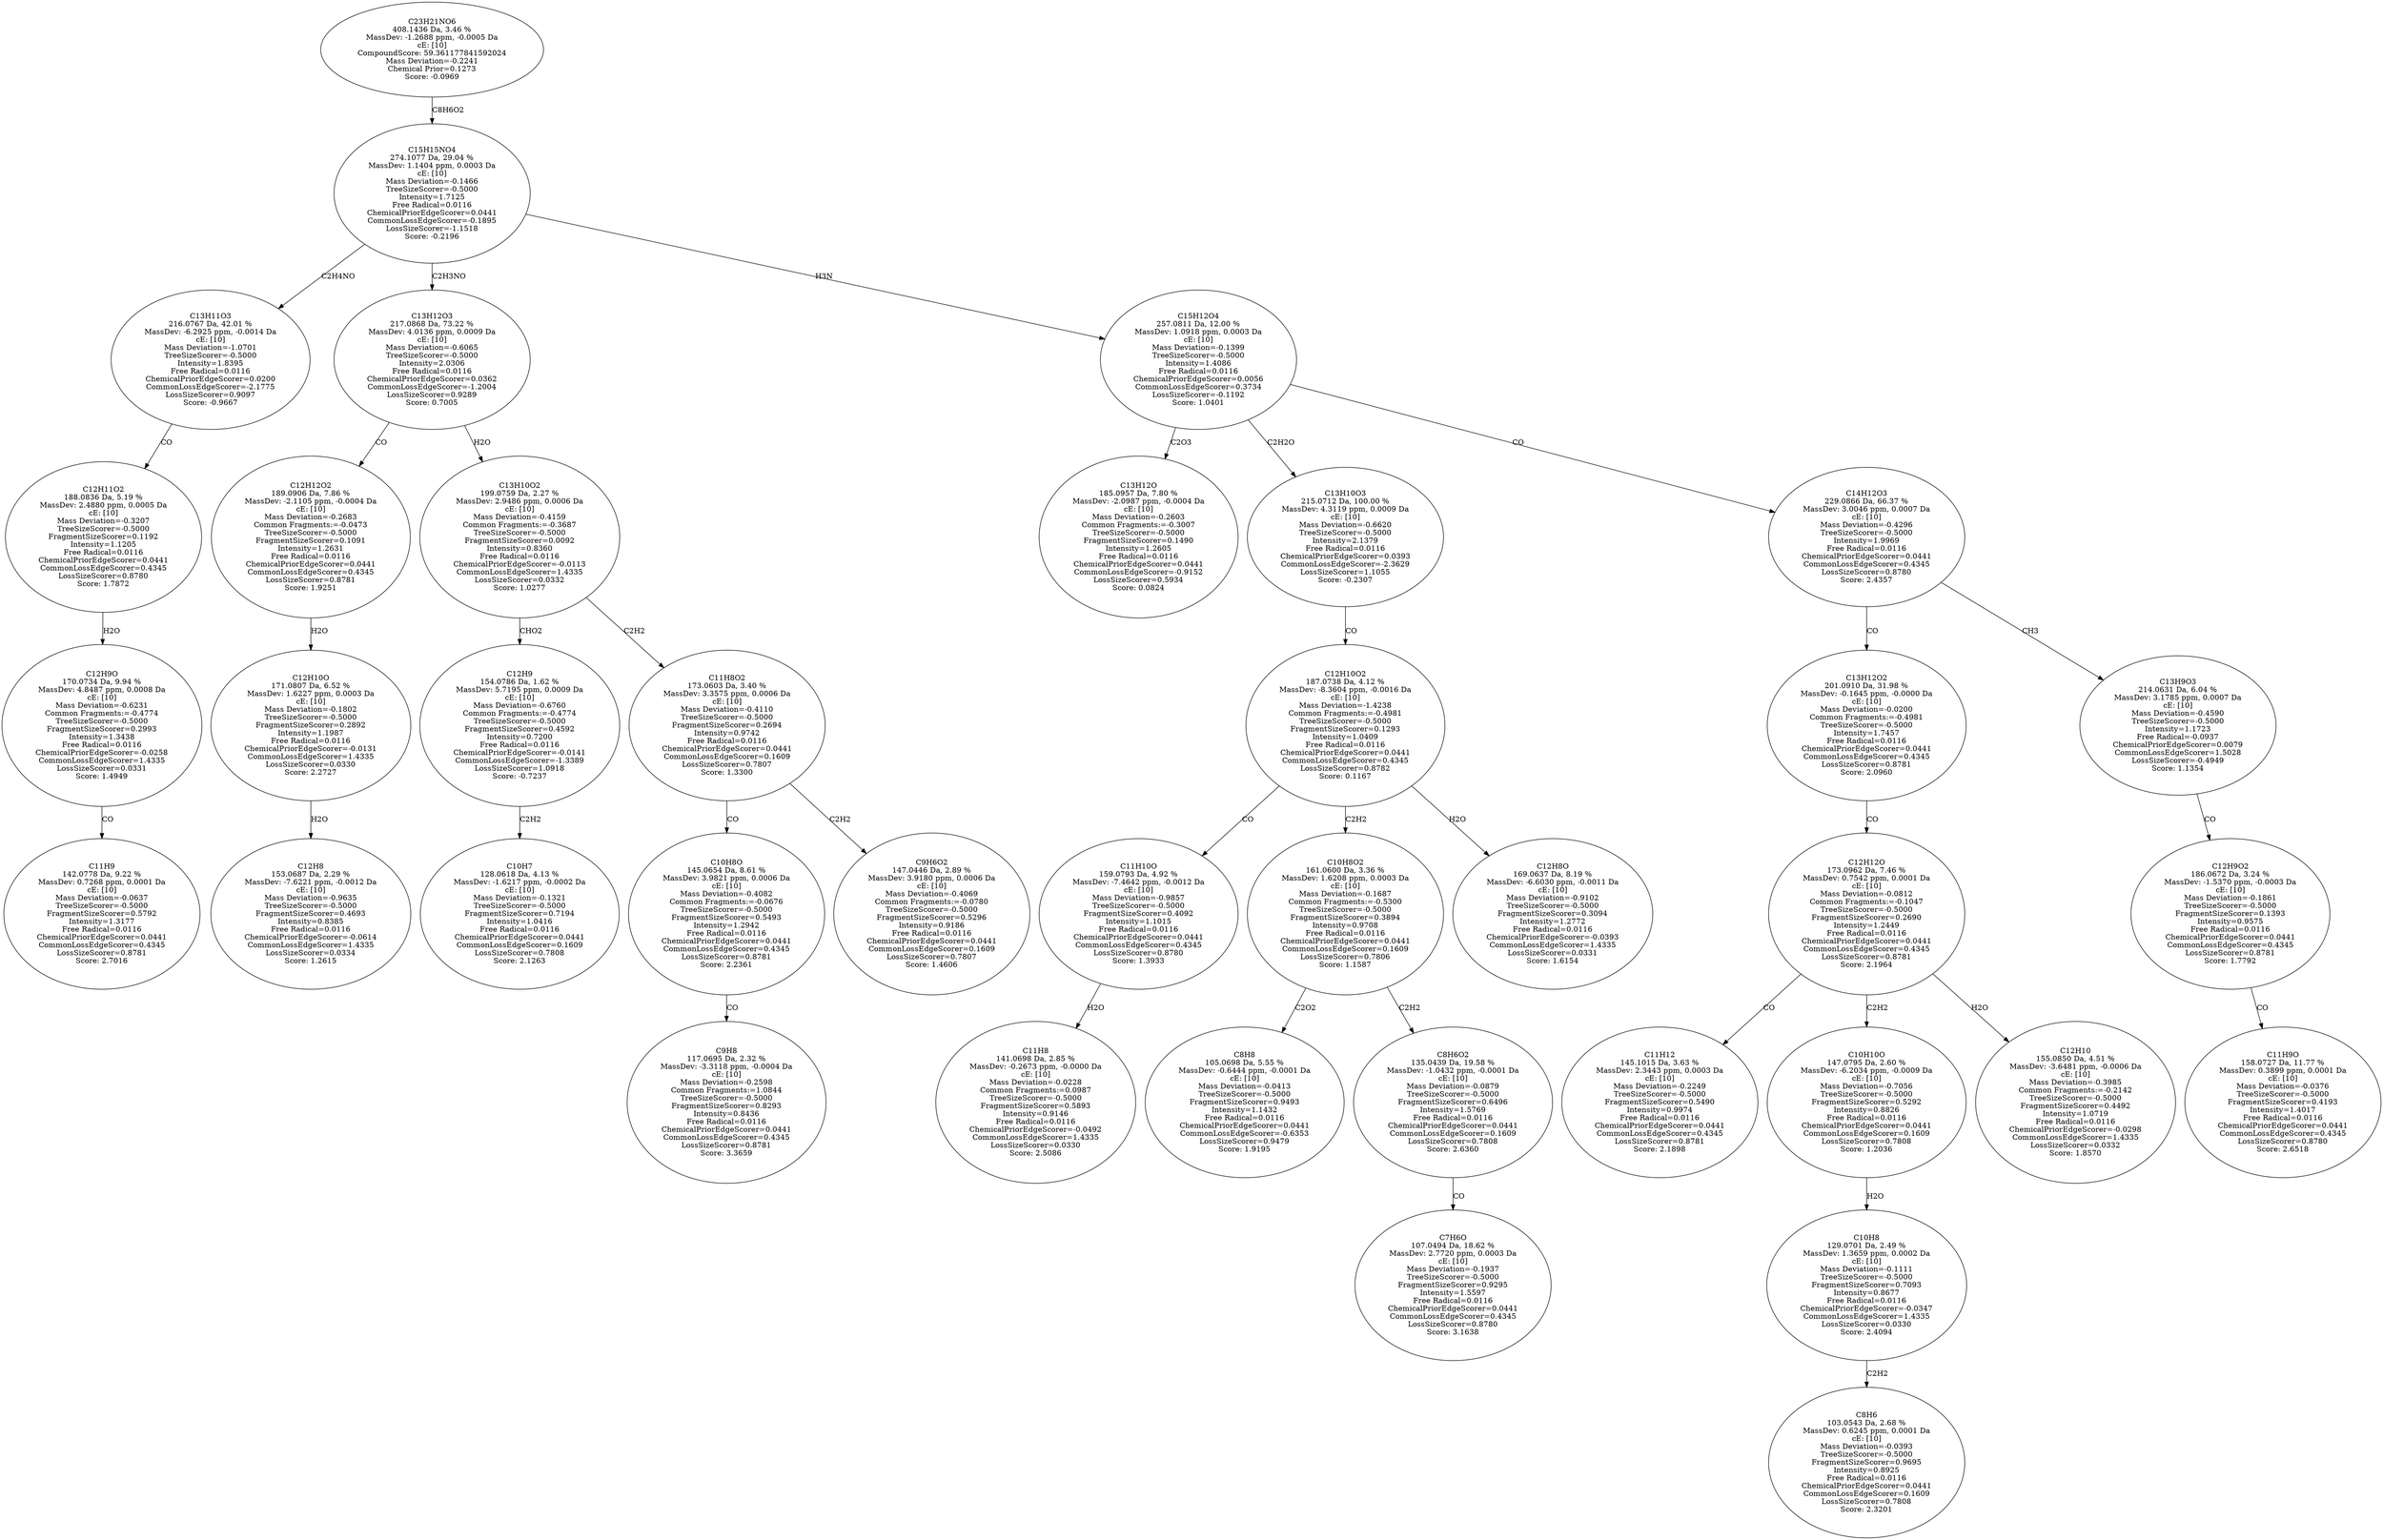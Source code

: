 strict digraph {
v1 [label="C11H9\n142.0778 Da, 9.22 %\nMassDev: 0.7268 ppm, 0.0001 Da\ncE: [10]\nMass Deviation=-0.0637\nTreeSizeScorer=-0.5000\nFragmentSizeScorer=0.5792\nIntensity=1.3177\nFree Radical=0.0116\nChemicalPriorEdgeScorer=0.0441\nCommonLossEdgeScorer=0.4345\nLossSizeScorer=0.8781\nScore: 2.7016"];
v2 [label="C12H9O\n170.0734 Da, 9.94 %\nMassDev: 4.8487 ppm, 0.0008 Da\ncE: [10]\nMass Deviation=-0.6231\nCommon Fragments:=-0.4774\nTreeSizeScorer=-0.5000\nFragmentSizeScorer=0.2993\nIntensity=1.3438\nFree Radical=0.0116\nChemicalPriorEdgeScorer=-0.0258\nCommonLossEdgeScorer=1.4335\nLossSizeScorer=0.0331\nScore: 1.4949"];
v3 [label="C12H11O2\n188.0836 Da, 5.19 %\nMassDev: 2.4880 ppm, 0.0005 Da\ncE: [10]\nMass Deviation=-0.3207\nTreeSizeScorer=-0.5000\nFragmentSizeScorer=0.1192\nIntensity=1.1205\nFree Radical=0.0116\nChemicalPriorEdgeScorer=0.0441\nCommonLossEdgeScorer=0.4345\nLossSizeScorer=0.8780\nScore: 1.7872"];
v4 [label="C13H11O3\n216.0767 Da, 42.01 %\nMassDev: -6.2925 ppm, -0.0014 Da\ncE: [10]\nMass Deviation=-1.0701\nTreeSizeScorer=-0.5000\nIntensity=1.8395\nFree Radical=0.0116\nChemicalPriorEdgeScorer=0.0200\nCommonLossEdgeScorer=-2.1775\nLossSizeScorer=0.9097\nScore: -0.9667"];
v5 [label="C12H8\n153.0687 Da, 2.29 %\nMassDev: -7.6221 ppm, -0.0012 Da\ncE: [10]\nMass Deviation=-0.9635\nTreeSizeScorer=-0.5000\nFragmentSizeScorer=0.4693\nIntensity=0.8385\nFree Radical=0.0116\nChemicalPriorEdgeScorer=-0.0614\nCommonLossEdgeScorer=1.4335\nLossSizeScorer=0.0334\nScore: 1.2615"];
v6 [label="C12H10O\n171.0807 Da, 6.52 %\nMassDev: 1.6227 ppm, 0.0003 Da\ncE: [10]\nMass Deviation=-0.1802\nTreeSizeScorer=-0.5000\nFragmentSizeScorer=0.2892\nIntensity=1.1987\nFree Radical=0.0116\nChemicalPriorEdgeScorer=-0.0131\nCommonLossEdgeScorer=1.4335\nLossSizeScorer=0.0330\nScore: 2.2727"];
v7 [label="C12H12O2\n189.0906 Da, 7.86 %\nMassDev: -2.1105 ppm, -0.0004 Da\ncE: [10]\nMass Deviation=-0.2683\nCommon Fragments:=-0.0473\nTreeSizeScorer=-0.5000\nFragmentSizeScorer=0.1091\nIntensity=1.2631\nFree Radical=0.0116\nChemicalPriorEdgeScorer=0.0441\nCommonLossEdgeScorer=0.4345\nLossSizeScorer=0.8781\nScore: 1.9251"];
v8 [label="C10H7\n128.0618 Da, 4.13 %\nMassDev: -1.6217 ppm, -0.0002 Da\ncE: [10]\nMass Deviation=-0.1321\nTreeSizeScorer=-0.5000\nFragmentSizeScorer=0.7194\nIntensity=1.0416\nFree Radical=0.0116\nChemicalPriorEdgeScorer=0.0441\nCommonLossEdgeScorer=0.1609\nLossSizeScorer=0.7808\nScore: 2.1263"];
v9 [label="C12H9\n154.0786 Da, 1.62 %\nMassDev: 5.7195 ppm, 0.0009 Da\ncE: [10]\nMass Deviation=-0.6760\nCommon Fragments:=-0.4774\nTreeSizeScorer=-0.5000\nFragmentSizeScorer=0.4592\nIntensity=0.7200\nFree Radical=0.0116\nChemicalPriorEdgeScorer=-0.0141\nCommonLossEdgeScorer=-1.3389\nLossSizeScorer=1.0918\nScore: -0.7237"];
v10 [label="C9H8\n117.0695 Da, 2.32 %\nMassDev: -3.3118 ppm, -0.0004 Da\ncE: [10]\nMass Deviation=-0.2598\nCommon Fragments:=1.0844\nTreeSizeScorer=-0.5000\nFragmentSizeScorer=0.8293\nIntensity=0.8436\nFree Radical=0.0116\nChemicalPriorEdgeScorer=0.0441\nCommonLossEdgeScorer=0.4345\nLossSizeScorer=0.8781\nScore: 3.3659"];
v11 [label="C10H8O\n145.0654 Da, 8.61 %\nMassDev: 3.9821 ppm, 0.0006 Da\ncE: [10]\nMass Deviation=-0.4082\nCommon Fragments:=-0.0676\nTreeSizeScorer=-0.5000\nFragmentSizeScorer=0.5493\nIntensity=1.2942\nFree Radical=0.0116\nChemicalPriorEdgeScorer=0.0441\nCommonLossEdgeScorer=0.4345\nLossSizeScorer=0.8781\nScore: 2.2361"];
v12 [label="C9H6O2\n147.0446 Da, 2.89 %\nMassDev: 3.9180 ppm, 0.0006 Da\ncE: [10]\nMass Deviation=-0.4069\nCommon Fragments:=-0.0780\nTreeSizeScorer=-0.5000\nFragmentSizeScorer=0.5296\nIntensity=0.9186\nFree Radical=0.0116\nChemicalPriorEdgeScorer=0.0441\nCommonLossEdgeScorer=0.1609\nLossSizeScorer=0.7807\nScore: 1.4606"];
v13 [label="C11H8O2\n173.0603 Da, 3.40 %\nMassDev: 3.3575 ppm, 0.0006 Da\ncE: [10]\nMass Deviation=-0.4110\nTreeSizeScorer=-0.5000\nFragmentSizeScorer=0.2694\nIntensity=0.9742\nFree Radical=0.0116\nChemicalPriorEdgeScorer=0.0441\nCommonLossEdgeScorer=0.1609\nLossSizeScorer=0.7807\nScore: 1.3300"];
v14 [label="C13H10O2\n199.0759 Da, 2.27 %\nMassDev: 2.9486 ppm, 0.0006 Da\ncE: [10]\nMass Deviation=-0.4159\nCommon Fragments:=-0.3687\nTreeSizeScorer=-0.5000\nFragmentSizeScorer=0.0092\nIntensity=0.8360\nFree Radical=0.0116\nChemicalPriorEdgeScorer=-0.0113\nCommonLossEdgeScorer=1.4335\nLossSizeScorer=0.0332\nScore: 1.0277"];
v15 [label="C13H12O3\n217.0868 Da, 73.22 %\nMassDev: 4.0136 ppm, 0.0009 Da\ncE: [10]\nMass Deviation=-0.6065\nTreeSizeScorer=-0.5000\nIntensity=2.0306\nFree Radical=0.0116\nChemicalPriorEdgeScorer=0.0362\nCommonLossEdgeScorer=-1.2004\nLossSizeScorer=0.9289\nScore: 0.7005"];
v16 [label="C13H12O\n185.0957 Da, 7.80 %\nMassDev: -2.0987 ppm, -0.0004 Da\ncE: [10]\nMass Deviation=-0.2603\nCommon Fragments:=-0.3007\nTreeSizeScorer=-0.5000\nFragmentSizeScorer=0.1490\nIntensity=1.2605\nFree Radical=0.0116\nChemicalPriorEdgeScorer=0.0441\nCommonLossEdgeScorer=-0.9152\nLossSizeScorer=0.5934\nScore: 0.0824"];
v17 [label="C11H8\n141.0698 Da, 2.85 %\nMassDev: -0.2673 ppm, -0.0000 Da\ncE: [10]\nMass Deviation=-0.0228\nCommon Fragments:=0.0987\nTreeSizeScorer=-0.5000\nFragmentSizeScorer=0.5893\nIntensity=0.9146\nFree Radical=0.0116\nChemicalPriorEdgeScorer=-0.0492\nCommonLossEdgeScorer=1.4335\nLossSizeScorer=0.0330\nScore: 2.5086"];
v18 [label="C11H10O\n159.0793 Da, 4.92 %\nMassDev: -7.4642 ppm, -0.0012 Da\ncE: [10]\nMass Deviation=-0.9857\nTreeSizeScorer=-0.5000\nFragmentSizeScorer=0.4092\nIntensity=1.1015\nFree Radical=0.0116\nChemicalPriorEdgeScorer=0.0441\nCommonLossEdgeScorer=0.4345\nLossSizeScorer=0.8780\nScore: 1.3933"];
v19 [label="C8H8\n105.0698 Da, 5.55 %\nMassDev: -0.6444 ppm, -0.0001 Da\ncE: [10]\nMass Deviation=-0.0413\nTreeSizeScorer=-0.5000\nFragmentSizeScorer=0.9493\nIntensity=1.1432\nFree Radical=0.0116\nChemicalPriorEdgeScorer=0.0441\nCommonLossEdgeScorer=-0.6353\nLossSizeScorer=0.9479\nScore: 1.9195"];
v20 [label="C7H6O\n107.0494 Da, 18.62 %\nMassDev: 2.7720 ppm, 0.0003 Da\ncE: [10]\nMass Deviation=-0.1937\nTreeSizeScorer=-0.5000\nFragmentSizeScorer=0.9295\nIntensity=1.5597\nFree Radical=0.0116\nChemicalPriorEdgeScorer=0.0441\nCommonLossEdgeScorer=0.4345\nLossSizeScorer=0.8780\nScore: 3.1638"];
v21 [label="C8H6O2\n135.0439 Da, 19.58 %\nMassDev: -1.0432 ppm, -0.0001 Da\ncE: [10]\nMass Deviation=-0.0879\nTreeSizeScorer=-0.5000\nFragmentSizeScorer=0.6496\nIntensity=1.5769\nFree Radical=0.0116\nChemicalPriorEdgeScorer=0.0441\nCommonLossEdgeScorer=0.1609\nLossSizeScorer=0.7808\nScore: 2.6360"];
v22 [label="C10H8O2\n161.0600 Da, 3.36 %\nMassDev: 1.6208 ppm, 0.0003 Da\ncE: [10]\nMass Deviation=-0.1687\nCommon Fragments:=-0.5300\nTreeSizeScorer=-0.5000\nFragmentSizeScorer=0.3894\nIntensity=0.9708\nFree Radical=0.0116\nChemicalPriorEdgeScorer=0.0441\nCommonLossEdgeScorer=0.1609\nLossSizeScorer=0.7806\nScore: 1.1587"];
v23 [label="C12H8O\n169.0637 Da, 8.19 %\nMassDev: -6.6030 ppm, -0.0011 Da\ncE: [10]\nMass Deviation=-0.9102\nTreeSizeScorer=-0.5000\nFragmentSizeScorer=0.3094\nIntensity=1.2772\nFree Radical=0.0116\nChemicalPriorEdgeScorer=-0.0393\nCommonLossEdgeScorer=1.4335\nLossSizeScorer=0.0331\nScore: 1.6154"];
v24 [label="C12H10O2\n187.0738 Da, 4.12 %\nMassDev: -8.3604 ppm, -0.0016 Da\ncE: [10]\nMass Deviation=-1.4238\nCommon Fragments:=-0.4981\nTreeSizeScorer=-0.5000\nFragmentSizeScorer=0.1293\nIntensity=1.0409\nFree Radical=0.0116\nChemicalPriorEdgeScorer=0.0441\nCommonLossEdgeScorer=0.4345\nLossSizeScorer=0.8782\nScore: 0.1167"];
v25 [label="C13H10O3\n215.0712 Da, 100.00 %\nMassDev: 4.3119 ppm, 0.0009 Da\ncE: [10]\nMass Deviation=-0.6620\nTreeSizeScorer=-0.5000\nIntensity=2.1379\nFree Radical=0.0116\nChemicalPriorEdgeScorer=0.0393\nCommonLossEdgeScorer=-2.3629\nLossSizeScorer=1.1055\nScore: -0.2307"];
v26 [label="C11H12\n145.1015 Da, 3.63 %\nMassDev: 2.3443 ppm, 0.0003 Da\ncE: [10]\nMass Deviation=-0.2249\nTreeSizeScorer=-0.5000\nFragmentSizeScorer=0.5490\nIntensity=0.9974\nFree Radical=0.0116\nChemicalPriorEdgeScorer=0.0441\nCommonLossEdgeScorer=0.4345\nLossSizeScorer=0.8781\nScore: 2.1898"];
v27 [label="C8H6\n103.0543 Da, 2.68 %\nMassDev: 0.6245 ppm, 0.0001 Da\ncE: [10]\nMass Deviation=-0.0393\nTreeSizeScorer=-0.5000\nFragmentSizeScorer=0.9695\nIntensity=0.8925\nFree Radical=0.0116\nChemicalPriorEdgeScorer=0.0441\nCommonLossEdgeScorer=0.1609\nLossSizeScorer=0.7808\nScore: 2.3201"];
v28 [label="C10H8\n129.0701 Da, 2.49 %\nMassDev: 1.3659 ppm, 0.0002 Da\ncE: [10]\nMass Deviation=-0.1111\nTreeSizeScorer=-0.5000\nFragmentSizeScorer=0.7093\nIntensity=0.8677\nFree Radical=0.0116\nChemicalPriorEdgeScorer=-0.0347\nCommonLossEdgeScorer=1.4335\nLossSizeScorer=0.0330\nScore: 2.4094"];
v29 [label="C10H10O\n147.0795 Da, 2.60 %\nMassDev: -6.2034 ppm, -0.0009 Da\ncE: [10]\nMass Deviation=-0.7056\nTreeSizeScorer=-0.5000\nFragmentSizeScorer=0.5292\nIntensity=0.8826\nFree Radical=0.0116\nChemicalPriorEdgeScorer=0.0441\nCommonLossEdgeScorer=0.1609\nLossSizeScorer=0.7808\nScore: 1.2036"];
v30 [label="C12H10\n155.0850 Da, 4.51 %\nMassDev: -3.6481 ppm, -0.0006 Da\ncE: [10]\nMass Deviation=-0.3985\nCommon Fragments:=-0.2142\nTreeSizeScorer=-0.5000\nFragmentSizeScorer=0.4492\nIntensity=1.0719\nFree Radical=0.0116\nChemicalPriorEdgeScorer=-0.0298\nCommonLossEdgeScorer=1.4335\nLossSizeScorer=0.0332\nScore: 1.8570"];
v31 [label="C12H12O\n173.0962 Da, 7.46 %\nMassDev: 0.7542 ppm, 0.0001 Da\ncE: [10]\nMass Deviation=-0.0812\nCommon Fragments:=-0.1047\nTreeSizeScorer=-0.5000\nFragmentSizeScorer=0.2690\nIntensity=1.2449\nFree Radical=0.0116\nChemicalPriorEdgeScorer=0.0441\nCommonLossEdgeScorer=0.4345\nLossSizeScorer=0.8781\nScore: 2.1964"];
v32 [label="C13H12O2\n201.0910 Da, 31.98 %\nMassDev: -0.1645 ppm, -0.0000 Da\ncE: [10]\nMass Deviation=-0.0200\nCommon Fragments:=-0.4981\nTreeSizeScorer=-0.5000\nIntensity=1.7457\nFree Radical=0.0116\nChemicalPriorEdgeScorer=0.0441\nCommonLossEdgeScorer=0.4345\nLossSizeScorer=0.8781\nScore: 2.0960"];
v33 [label="C11H9O\n158.0727 Da, 11.77 %\nMassDev: 0.3899 ppm, 0.0001 Da\ncE: [10]\nMass Deviation=-0.0376\nTreeSizeScorer=-0.5000\nFragmentSizeScorer=0.4193\nIntensity=1.4017\nFree Radical=0.0116\nChemicalPriorEdgeScorer=0.0441\nCommonLossEdgeScorer=0.4345\nLossSizeScorer=0.8780\nScore: 2.6518"];
v34 [label="C12H9O2\n186.0672 Da, 3.24 %\nMassDev: -1.5370 ppm, -0.0003 Da\ncE: [10]\nMass Deviation=-0.1861\nTreeSizeScorer=-0.5000\nFragmentSizeScorer=0.1393\nIntensity=0.9575\nFree Radical=0.0116\nChemicalPriorEdgeScorer=0.0441\nCommonLossEdgeScorer=0.4345\nLossSizeScorer=0.8781\nScore: 1.7792"];
v35 [label="C13H9O3\n214.0631 Da, 6.04 %\nMassDev: 3.1785 ppm, 0.0007 Da\ncE: [10]\nMass Deviation=-0.4590\nTreeSizeScorer=-0.5000\nIntensity=1.1723\nFree Radical=-0.0937\nChemicalPriorEdgeScorer=0.0079\nCommonLossEdgeScorer=1.5028\nLossSizeScorer=-0.4949\nScore: 1.1354"];
v36 [label="C14H12O3\n229.0866 Da, 66.37 %\nMassDev: 3.0046 ppm, 0.0007 Da\ncE: [10]\nMass Deviation=-0.4296\nTreeSizeScorer=-0.5000\nIntensity=1.9969\nFree Radical=0.0116\nChemicalPriorEdgeScorer=0.0441\nCommonLossEdgeScorer=0.4345\nLossSizeScorer=0.8780\nScore: 2.4357"];
v37 [label="C15H12O4\n257.0811 Da, 12.00 %\nMassDev: 1.0918 ppm, 0.0003 Da\ncE: [10]\nMass Deviation=-0.1399\nTreeSizeScorer=-0.5000\nIntensity=1.4086\nFree Radical=0.0116\nChemicalPriorEdgeScorer=0.0056\nCommonLossEdgeScorer=0.3734\nLossSizeScorer=-0.1192\nScore: 1.0401"];
v38 [label="C15H15NO4\n274.1077 Da, 29.04 %\nMassDev: 1.1404 ppm, 0.0003 Da\ncE: [10]\nMass Deviation=-0.1466\nTreeSizeScorer=-0.5000\nIntensity=1.7125\nFree Radical=0.0116\nChemicalPriorEdgeScorer=0.0441\nCommonLossEdgeScorer=-0.1895\nLossSizeScorer=-1.1518\nScore: -0.2196"];
v39 [label="C23H21NO6\n408.1436 Da, 3.46 %\nMassDev: -1.2688 ppm, -0.0005 Da\ncE: [10]\nCompoundScore: 59.361177841592024\nMass Deviation=-0.2241\nChemical Prior=0.1273\nScore: -0.0969"];
v2 -> v1 [label="CO"];
v3 -> v2 [label="H2O"];
v4 -> v3 [label="CO"];
v38 -> v4 [label="C2H4NO"];
v6 -> v5 [label="H2O"];
v7 -> v6 [label="H2O"];
v15 -> v7 [label="CO"];
v9 -> v8 [label="C2H2"];
v14 -> v9 [label="CHO2"];
v11 -> v10 [label="CO"];
v13 -> v11 [label="CO"];
v13 -> v12 [label="C2H2"];
v14 -> v13 [label="C2H2"];
v15 -> v14 [label="H2O"];
v38 -> v15 [label="C2H3NO"];
v37 -> v16 [label="C2O3"];
v18 -> v17 [label="H2O"];
v24 -> v18 [label="CO"];
v22 -> v19 [label="C2O2"];
v21 -> v20 [label="CO"];
v22 -> v21 [label="C2H2"];
v24 -> v22 [label="C2H2"];
v24 -> v23 [label="H2O"];
v25 -> v24 [label="CO"];
v37 -> v25 [label="C2H2O"];
v31 -> v26 [label="CO"];
v28 -> v27 [label="C2H2"];
v29 -> v28 [label="H2O"];
v31 -> v29 [label="C2H2"];
v31 -> v30 [label="H2O"];
v32 -> v31 [label="CO"];
v36 -> v32 [label="CO"];
v34 -> v33 [label="CO"];
v35 -> v34 [label="CO"];
v36 -> v35 [label="CH3"];
v37 -> v36 [label="CO"];
v38 -> v37 [label="H3N"];
v39 -> v38 [label="C8H6O2"];
}